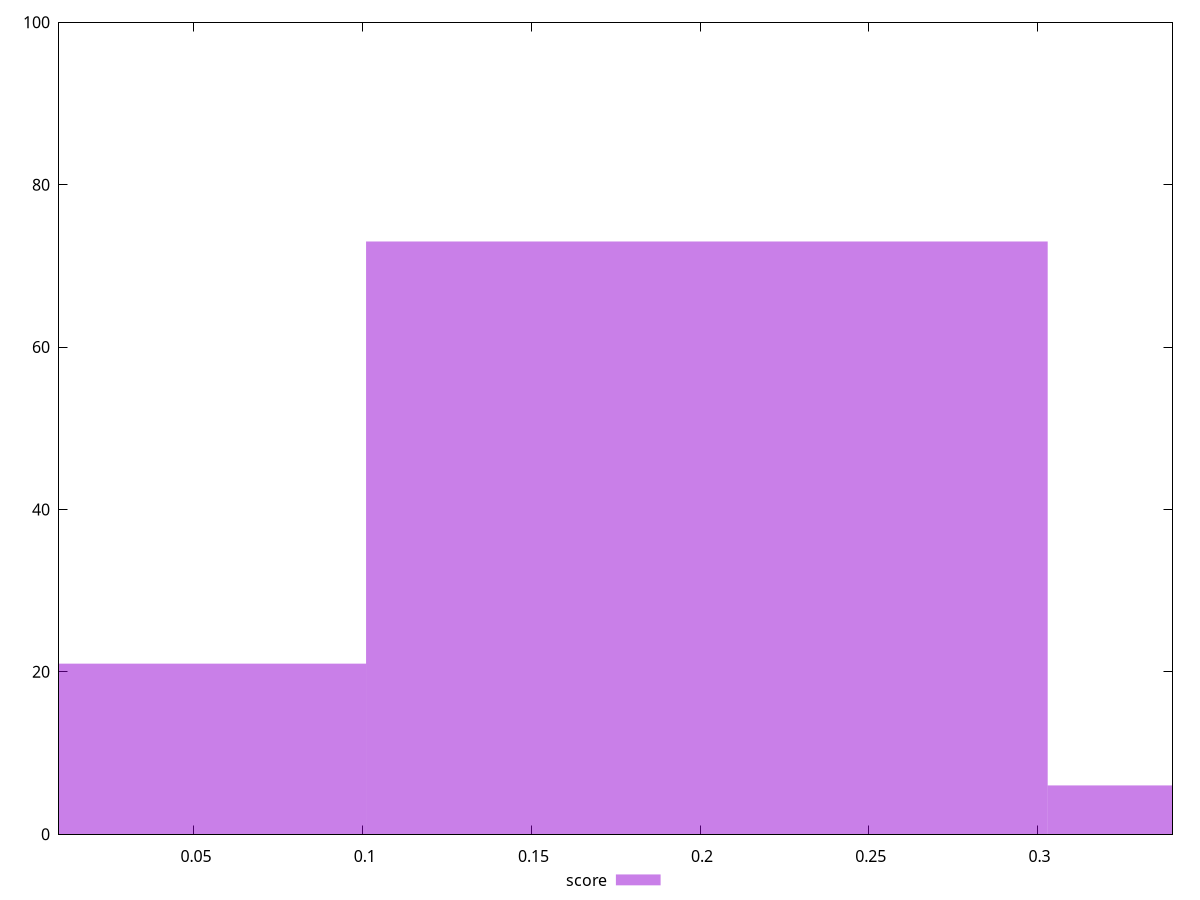 reset

$score <<EOF
0 21
0.40401424599187125 6
0.20200712299593562 73
EOF

set key outside below
set boxwidth 0.20200712299593562
set xrange [0.01:0.34]
set yrange [0:100]
set trange [0:100]
set style fill transparent solid 0.5 noborder
set terminal svg size 640, 490 enhanced background rgb 'white'
set output "report_00019_2021-02-10T18-14-37.922Z//max-potential-fid/samples/pages/score/histogram.svg"

plot $score title "score" with boxes

reset
